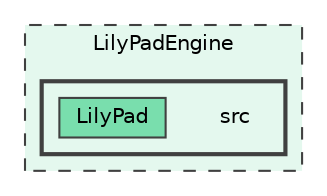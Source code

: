 digraph "LilyPadEngine/src"
{
 // LATEX_PDF_SIZE
  bgcolor="transparent";
  edge [fontname=Helvetica,fontsize=10,labelfontname=Helvetica,labelfontsize=10];
  node [fontname=Helvetica,fontsize=10,shape=box,height=0.2,width=0.4];
  compound=true
  subgraph clusterdir_3c5389748b25a6b7c9362f5601110205 {
    graph [ bgcolor="#e4f8ee", pencolor="grey25", label="LilyPadEngine", fontname=Helvetica,fontsize=10 style="filled,dashed", URL="dir_3c5389748b25a6b7c9362f5601110205.html",tooltip=""]
  subgraph clusterdir_10cfea2e0be28772c92dcb6e13e8f80f {
    graph [ bgcolor="#e4f8ee", pencolor="grey25", label="", fontname=Helvetica,fontsize=10 style="filled,bold", URL="dir_10cfea2e0be28772c92dcb6e13e8f80f.html",tooltip=""]
    dir_10cfea2e0be28772c92dcb6e13e8f80f [shape=plaintext, label="src"];
  dir_ba530f060a686c81d7df5307861b7647 [label="LilyPad", fillcolor="#79dead", color="grey25", style="filled", URL="dir_ba530f060a686c81d7df5307861b7647.html",tooltip=""];
  }
  }
}
